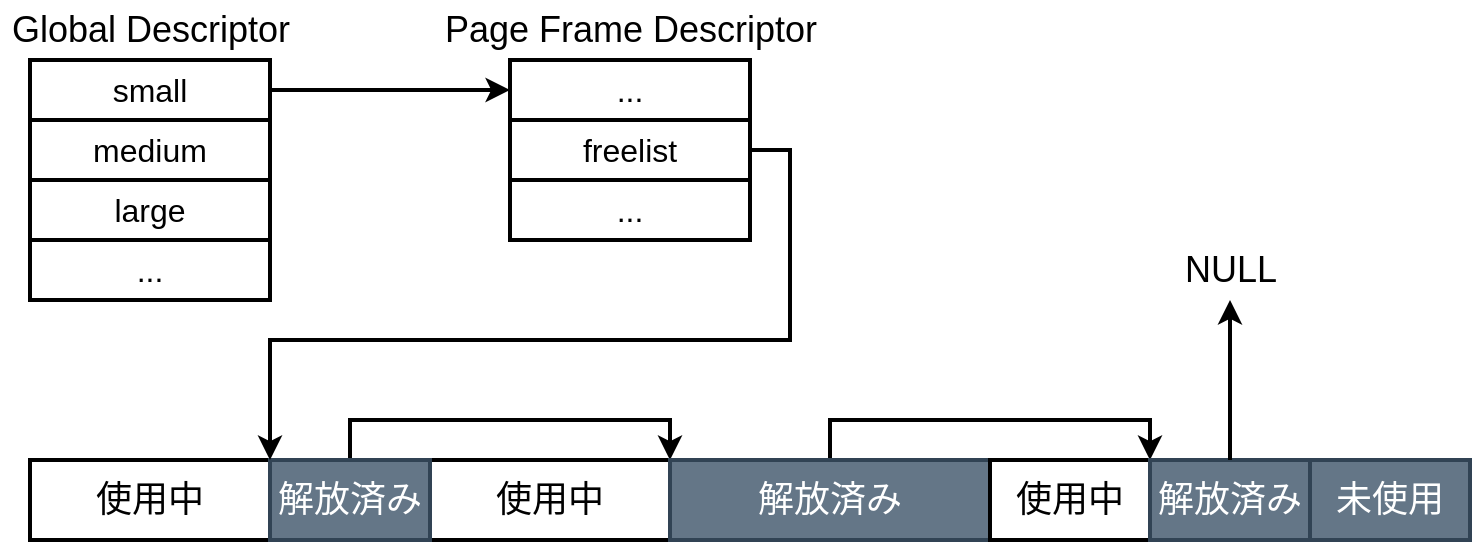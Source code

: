 <mxfile version="17.1.3" type="device"><diagram id="1PTh6FgA4ZMRLVhKMem_" name="Page-1"><mxGraphModel dx="1350" dy="734" grid="1" gridSize="10" guides="1" tooltips="1" connect="1" arrows="1" fold="1" page="1" pageScale="1" pageWidth="827" pageHeight="1169" math="0" shadow="0"><root><mxCell id="0"/><mxCell id="1" parent="0"/><mxCell id="CtP6jZYUIq63EAaGJqNB-1" value="&lt;font style=&quot;font-size: 18px&quot;&gt;使用中&lt;br&gt;&lt;/font&gt;" style="rounded=0;whiteSpace=wrap;html=1;strokeWidth=2;" vertex="1" parent="1"><mxGeometry x="80" y="320" width="120" height="40" as="geometry"/></mxCell><mxCell id="CtP6jZYUIq63EAaGJqNB-2" value="&lt;font style=&quot;font-size: 18px&quot;&gt;使用中&lt;br&gt;&lt;/font&gt;" style="rounded=0;whiteSpace=wrap;html=1;strokeWidth=2;" vertex="1" parent="1"><mxGeometry x="280" y="320" width="120" height="40" as="geometry"/></mxCell><mxCell id="CtP6jZYUIq63EAaGJqNB-8" style="edgeStyle=orthogonalEdgeStyle;rounded=0;orthogonalLoop=1;jettySize=auto;html=1;entryX=0;entryY=0;entryDx=0;entryDy=0;fontSize=18;exitX=0.5;exitY=0;exitDx=0;exitDy=0;strokeWidth=2;" edge="1" parent="1" source="CtP6jZYUIq63EAaGJqNB-3" target="CtP6jZYUIq63EAaGJqNB-4"><mxGeometry relative="1" as="geometry"/></mxCell><mxCell id="CtP6jZYUIq63EAaGJqNB-3" value="&lt;font style=&quot;font-size: 18px&quot;&gt;解放済み&lt;font style=&quot;font-size: 18px&quot;&gt;&lt;br&gt;&lt;/font&gt;&lt;/font&gt;" style="rounded=0;whiteSpace=wrap;html=1;strokeWidth=2;fillColor=#647687;fontColor=#ffffff;strokeColor=#314354;" vertex="1" parent="1"><mxGeometry x="200" y="320" width="80" height="40" as="geometry"/></mxCell><mxCell id="CtP6jZYUIq63EAaGJqNB-9" style="edgeStyle=orthogonalEdgeStyle;rounded=0;orthogonalLoop=1;jettySize=auto;html=1;exitX=0.5;exitY=0;exitDx=0;exitDy=0;entryX=0;entryY=0;entryDx=0;entryDy=0;fontSize=18;strokeWidth=2;" edge="1" parent="1" source="CtP6jZYUIq63EAaGJqNB-4" target="CtP6jZYUIq63EAaGJqNB-23"><mxGeometry relative="1" as="geometry"/></mxCell><mxCell id="CtP6jZYUIq63EAaGJqNB-4" value="&lt;font style=&quot;font-size: 18px&quot;&gt;解放済み&lt;font style=&quot;font-size: 18px&quot;&gt;&lt;br&gt;&lt;/font&gt;&lt;/font&gt;" style="rounded=0;whiteSpace=wrap;html=1;strokeWidth=2;fillColor=#647687;fontColor=#ffffff;strokeColor=#314354;" vertex="1" parent="1"><mxGeometry x="400" y="320" width="160" height="40" as="geometry"/></mxCell><mxCell id="CtP6jZYUIq63EAaGJqNB-6" value="&lt;font style=&quot;font-size: 18px&quot;&gt;使用中&lt;br&gt;&lt;/font&gt;" style="rounded=0;whiteSpace=wrap;html=1;strokeWidth=2;" vertex="1" parent="1"><mxGeometry x="560" y="320" width="80" height="40" as="geometry"/></mxCell><mxCell id="CtP6jZYUIq63EAaGJqNB-7" value="&lt;font style=&quot;font-size: 18px&quot;&gt;未使用&lt;br&gt;&lt;/font&gt;" style="rounded=0;whiteSpace=wrap;html=1;strokeWidth=2;fillColor=#647687;fontColor=#ffffff;strokeColor=#314354;" vertex="1" parent="1"><mxGeometry x="720" y="320" width="80" height="40" as="geometry"/></mxCell><mxCell id="CtP6jZYUIq63EAaGJqNB-21" style="edgeStyle=orthogonalEdgeStyle;rounded=0;orthogonalLoop=1;jettySize=auto;html=1;exitX=1;exitY=0.5;exitDx=0;exitDy=0;entryX=0;entryY=0.5;entryDx=0;entryDy=0;fontSize=16;strokeWidth=2;" edge="1" parent="1" source="CtP6jZYUIq63EAaGJqNB-10" target="CtP6jZYUIq63EAaGJqNB-20"><mxGeometry relative="1" as="geometry"/></mxCell><mxCell id="CtP6jZYUIq63EAaGJqNB-10" value="&lt;font style=&quot;font-size: 16px&quot;&gt;small&lt;/font&gt;" style="rounded=0;whiteSpace=wrap;html=1;strokeWidth=2;" vertex="1" parent="1"><mxGeometry x="80" y="120" width="120" height="30" as="geometry"/></mxCell><mxCell id="CtP6jZYUIq63EAaGJqNB-11" value="&lt;font style=&quot;font-size: 16px&quot;&gt;medium&lt;/font&gt;" style="rounded=0;whiteSpace=wrap;html=1;strokeWidth=2;" vertex="1" parent="1"><mxGeometry x="80" y="150" width="120" height="30" as="geometry"/></mxCell><mxCell id="CtP6jZYUIq63EAaGJqNB-12" value="&lt;font style=&quot;font-size: 16px&quot;&gt;large&lt;/font&gt;" style="rounded=0;whiteSpace=wrap;html=1;strokeWidth=2;" vertex="1" parent="1"><mxGeometry x="80" y="180" width="120" height="30" as="geometry"/></mxCell><mxCell id="CtP6jZYUIq63EAaGJqNB-13" value="&lt;font style=&quot;font-size: 16px&quot;&gt;...&lt;/font&gt;" style="rounded=0;whiteSpace=wrap;html=1;strokeWidth=2;" vertex="1" parent="1"><mxGeometry x="80" y="210" width="120" height="30" as="geometry"/></mxCell><mxCell id="CtP6jZYUIq63EAaGJqNB-14" value="&lt;font style=&quot;font-size: 18px&quot;&gt;Global Descriptor&lt;br&gt;&lt;/font&gt;" style="text;html=1;align=center;verticalAlign=middle;resizable=0;points=[];autosize=1;strokeColor=none;fillColor=none;fontSize=16;" vertex="1" parent="1"><mxGeometry x="65" y="90" width="150" height="30" as="geometry"/></mxCell><mxCell id="CtP6jZYUIq63EAaGJqNB-16" value="&lt;font style=&quot;font-size: 18px&quot;&gt;Page Frame Descriptor&lt;br&gt;&lt;/font&gt;" style="text;html=1;align=center;verticalAlign=middle;resizable=0;points=[];autosize=1;strokeColor=none;fillColor=none;fontSize=16;" vertex="1" parent="1"><mxGeometry x="280" y="90" width="200" height="30" as="geometry"/></mxCell><mxCell id="CtP6jZYUIq63EAaGJqNB-22" style="edgeStyle=orthogonalEdgeStyle;rounded=0;orthogonalLoop=1;jettySize=auto;html=1;exitX=1;exitY=0.5;exitDx=0;exitDy=0;entryX=0;entryY=0;entryDx=0;entryDy=0;fontSize=16;strokeWidth=2;" edge="1" parent="1" source="CtP6jZYUIq63EAaGJqNB-17" target="CtP6jZYUIq63EAaGJqNB-3"><mxGeometry relative="1" as="geometry"><Array as="points"><mxPoint x="460" y="165"/><mxPoint x="460" y="260"/><mxPoint x="200" y="260"/></Array></mxGeometry></mxCell><mxCell id="CtP6jZYUIq63EAaGJqNB-17" value="&lt;font style=&quot;font-size: 16px&quot;&gt;freelist&lt;/font&gt;" style="rounded=0;whiteSpace=wrap;html=1;strokeWidth=2;" vertex="1" parent="1"><mxGeometry x="320" y="150" width="120" height="30" as="geometry"/></mxCell><mxCell id="CtP6jZYUIq63EAaGJqNB-19" value="&lt;font style=&quot;font-size: 16px&quot;&gt;...&lt;/font&gt;" style="rounded=0;whiteSpace=wrap;html=1;strokeWidth=2;" vertex="1" parent="1"><mxGeometry x="320" y="180" width="120" height="30" as="geometry"/></mxCell><mxCell id="CtP6jZYUIq63EAaGJqNB-20" value="&lt;font style=&quot;font-size: 16px&quot;&gt;...&lt;/font&gt;" style="rounded=0;whiteSpace=wrap;html=1;strokeWidth=2;" vertex="1" parent="1"><mxGeometry x="320" y="120" width="120" height="30" as="geometry"/></mxCell><mxCell id="CtP6jZYUIq63EAaGJqNB-23" value="&lt;font style=&quot;font-size: 18px&quot;&gt;解放済み&lt;font style=&quot;font-size: 18px&quot;&gt;&lt;br&gt;&lt;/font&gt;&lt;/font&gt;" style="rounded=0;whiteSpace=wrap;html=1;strokeWidth=2;fillColor=#647687;fontColor=#ffffff;strokeColor=#314354;" vertex="1" parent="1"><mxGeometry x="640" y="320" width="80" height="40" as="geometry"/></mxCell><mxCell id="CtP6jZYUIq63EAaGJqNB-24" style="edgeStyle=orthogonalEdgeStyle;rounded=0;orthogonalLoop=1;jettySize=auto;html=1;exitX=0.5;exitY=0;exitDx=0;exitDy=0;fontSize=18;strokeWidth=2;entryX=0.5;entryY=1;entryDx=0;entryDy=0;entryPerimeter=0;" edge="1" parent="1" source="CtP6jZYUIq63EAaGJqNB-23" target="CtP6jZYUIq63EAaGJqNB-25"><mxGeometry relative="1" as="geometry"><mxPoint x="490" y="330" as="sourcePoint"/><mxPoint x="670" y="220" as="targetPoint"/></mxGeometry></mxCell><mxCell id="CtP6jZYUIq63EAaGJqNB-25" value="&lt;font style=&quot;font-size: 18px&quot;&gt;NULL&lt;/font&gt;" style="text;html=1;align=center;verticalAlign=middle;resizable=0;points=[];autosize=1;strokeColor=none;fillColor=none;fontSize=16;" vertex="1" parent="1"><mxGeometry x="650" y="210" width="60" height="30" as="geometry"/></mxCell></root></mxGraphModel></diagram></mxfile>